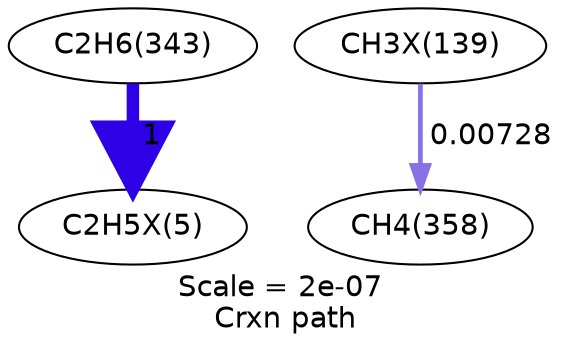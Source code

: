 digraph reaction_paths {
center=1;
s17 -> s22[fontname="Helvetica", style="setlinewidth(6)", arrowsize=3, color="0.7, 1.5, 0.9"
, label=" 1"];
s25 -> s18[fontname="Helvetica", style="setlinewidth(2.28)", arrowsize=1.14, color="0.7, 0.507, 0.9"
, label=" 0.00728"];
s17 [ fontname="Helvetica", label="C2H6(343)"];
s18 [ fontname="Helvetica", label="CH4(358)"];
s22 [ fontname="Helvetica", label="C2H5X(5)"];
s25 [ fontname="Helvetica", label="CH3X(139)"];
 label = "Scale = 2e-07\l Crxn path";
 fontname = "Helvetica";
}
